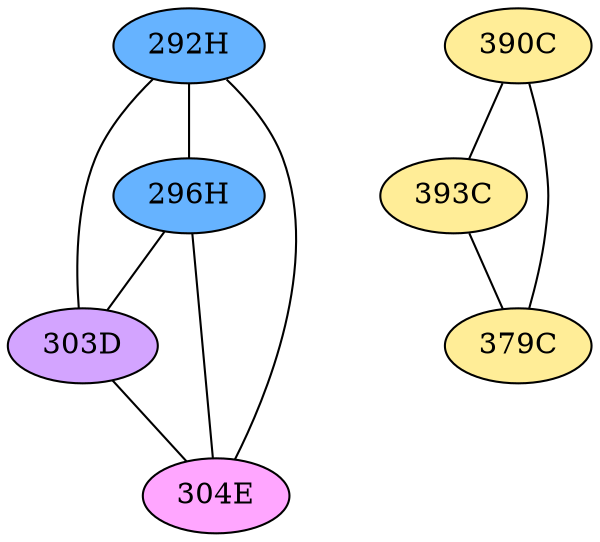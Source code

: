// The Round Table
graph {
	"292H" [fillcolor="#66B3FF" style=radial]
	"296H" [fillcolor="#66B3FF" style=radial]
	"292H" -- "296H" [penwidth=1]
	"292H" [fillcolor="#66B3FF" style=radial]
	"303D" [fillcolor="#D3A4FF" style=radial]
	"292H" -- "303D" [penwidth=1]
	"292H" [fillcolor="#66B3FF" style=radial]
	"304E" [fillcolor="#FFA6FF" style=radial]
	"292H" -- "304E" [penwidth=1]
	"296H" [fillcolor="#66B3FF" style=radial]
	"303D" [fillcolor="#D3A4FF" style=radial]
	"296H" -- "303D" [penwidth=1]
	"296H" [fillcolor="#66B3FF" style=radial]
	"304E" [fillcolor="#FFA6FF" style=radial]
	"296H" -- "304E" [penwidth=1]
	"303D" [fillcolor="#D3A4FF" style=radial]
	"304E" [fillcolor="#FFA6FF" style=radial]
	"303D" -- "304E" [penwidth=1]
	"390C" [fillcolor="#FFED97" style=radial]
	"393C" [fillcolor="#FFED97" style=radial]
	"390C" -- "393C" [penwidth=1]
	"390C" [fillcolor="#FFED97" style=radial]
	"379C" [fillcolor="#FFED97" style=radial]
	"390C" -- "379C" [penwidth=1]
	"393C" [fillcolor="#FFED97" style=radial]
	"379C" [fillcolor="#FFED97" style=radial]
	"393C" -- "379C" [penwidth=1]
}
